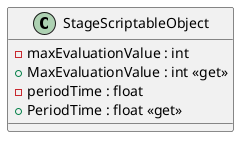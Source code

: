 @startuml
class StageScriptableObject {
    - maxEvaluationValue : int
    + MaxEvaluationValue : int <<get>>
    - periodTime : float
    + PeriodTime : float <<get>>
}
@enduml
